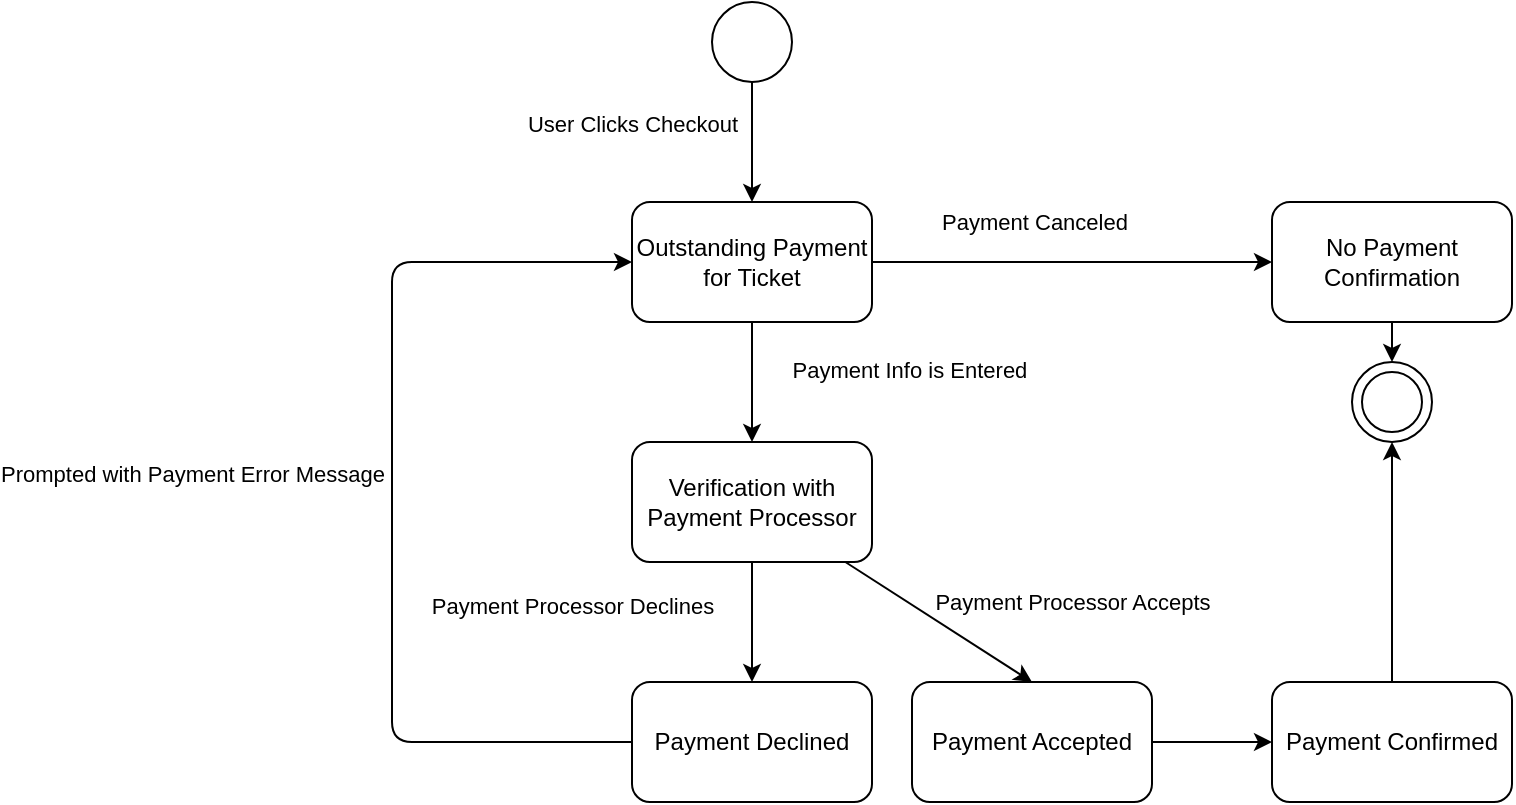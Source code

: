 <mxfile>
    <diagram id="d96ytNbZmpaW43LCZ-gs" name="Page-1">
        <mxGraphModel dx="1465" dy="1097" grid="1" gridSize="10" guides="1" tooltips="1" connect="1" arrows="1" fold="1" page="1" pageScale="1" pageWidth="850" pageHeight="1100" background="#ffffff" math="0" shadow="0">
            <root>
                <mxCell id="0"/>
                <mxCell id="1" parent="0"/>
                <mxCell id="8" style="edgeStyle=none;html=1;strokeColor=#000000;" edge="1" parent="1" source="3">
                    <mxGeometry relative="1" as="geometry">
                        <mxPoint x="140" y="140" as="targetPoint"/>
                    </mxGeometry>
                </mxCell>
                <mxCell id="38" value="User Clicks Checkout" style="edgeLabel;html=1;align=center;verticalAlign=middle;resizable=0;points=[];fontColor=#000000;labelBackgroundColor=#FFFFFF;" vertex="1" connectable="0" parent="8">
                    <mxGeometry x="-0.425" y="1" relative="1" as="geometry">
                        <mxPoint x="-61" y="3" as="offset"/>
                    </mxGeometry>
                </mxCell>
                <mxCell id="3" value="" style="ellipse;whiteSpace=wrap;html=1;aspect=fixed;" vertex="1" parent="1">
                    <mxGeometry x="120" y="40" width="40" height="40" as="geometry"/>
                </mxCell>
                <mxCell id="4" value="" style="ellipse;whiteSpace=wrap;html=1;aspect=fixed;fillColor=none;strokeColor=#000000;" vertex="1" parent="1">
                    <mxGeometry x="440" y="220" width="40" height="40" as="geometry"/>
                </mxCell>
                <mxCell id="5" value="" style="ellipse;whiteSpace=wrap;html=1;aspect=fixed;strokeColor=#000000;fillColor=default;" vertex="1" parent="1">
                    <mxGeometry x="445" y="225" width="30" height="30" as="geometry"/>
                </mxCell>
                <mxCell id="19" style="edgeStyle=none;html=1;entryX=0.5;entryY=0;entryDx=0;entryDy=0;fontColor=#000000;strokeColor=#000000;" edge="1" parent="1" source="9" target="11">
                    <mxGeometry relative="1" as="geometry"/>
                </mxCell>
                <mxCell id="20" value="&lt;span style=&quot;background-color: rgb(255 , 255 , 255)&quot;&gt;Payment Info is Entered&amp;nbsp;&lt;/span&gt;" style="edgeLabel;html=1;align=center;verticalAlign=middle;resizable=0;points=[];fontColor=#000000;" vertex="1" connectable="0" parent="19">
                    <mxGeometry x="-0.189" y="6" relative="1" as="geometry">
                        <mxPoint x="74" y="-1" as="offset"/>
                    </mxGeometry>
                </mxCell>
                <mxCell id="22" style="edgeStyle=none;html=1;entryX=0;entryY=0.5;entryDx=0;entryDy=0;fontColor=#000000;strokeColor=#000000;" edge="1" parent="1" source="9" target="12">
                    <mxGeometry relative="1" as="geometry"/>
                </mxCell>
                <mxCell id="23" value="&lt;span style=&quot;background-color: rgb(255 , 255 , 255)&quot;&gt;Payment Canceled&lt;/span&gt;" style="edgeLabel;html=1;align=center;verticalAlign=middle;resizable=0;points=[];fontColor=#000000;" vertex="1" connectable="0" parent="22">
                    <mxGeometry x="-0.354" y="4" relative="1" as="geometry">
                        <mxPoint x="16" y="-16" as="offset"/>
                    </mxGeometry>
                </mxCell>
                <mxCell id="9" value="&lt;font color=&quot;#000000&quot;&gt;Outstanding Payment for Ticket&lt;br&gt;&lt;/font&gt;" style="rounded=1;whiteSpace=wrap;html=1;strokeColor=#000000;fillColor=#FFFFFF;" vertex="1" parent="1">
                    <mxGeometry x="80" y="140" width="120" height="60" as="geometry"/>
                </mxCell>
                <mxCell id="15" style="edgeStyle=none;html=1;entryX=0.5;entryY=0;entryDx=0;entryDy=0;fontColor=#000000;strokeColor=#000000;" edge="1" parent="1" source="11" target="13">
                    <mxGeometry relative="1" as="geometry"/>
                </mxCell>
                <mxCell id="30" value="Payment Processor Accepts" style="edgeLabel;html=1;align=center;verticalAlign=middle;resizable=0;points=[];fontColor=#000000;labelBackgroundColor=#FFFFFF;" vertex="1" connectable="0" parent="15">
                    <mxGeometry x="-0.249" relative="1" as="geometry">
                        <mxPoint x="78" y="-3" as="offset"/>
                    </mxGeometry>
                </mxCell>
                <mxCell id="16" style="edgeStyle=none;html=1;exitX=0.5;exitY=1;exitDx=0;exitDy=0;entryX=0.5;entryY=0;entryDx=0;entryDy=0;fontColor=#000000;strokeColor=#000000;" edge="1" parent="1" source="11" target="14">
                    <mxGeometry relative="1" as="geometry"/>
                </mxCell>
                <mxCell id="31" value="&lt;span style=&quot;background-color: rgb(255 , 255 , 255)&quot;&gt;Payment Processor Declines&lt;/span&gt;" style="edgeLabel;html=1;align=center;verticalAlign=middle;resizable=0;points=[];fontColor=#000000;" vertex="1" connectable="0" parent="16">
                    <mxGeometry x="-0.262" y="2" relative="1" as="geometry">
                        <mxPoint x="-92" as="offset"/>
                    </mxGeometry>
                </mxCell>
                <mxCell id="11" value="Verification with Payment Processor" style="rounded=1;whiteSpace=wrap;html=1;fontColor=#000000;strokeColor=#000000;fillColor=#FFFFFF;" vertex="1" parent="1">
                    <mxGeometry x="80" y="260" width="120" height="60" as="geometry"/>
                </mxCell>
                <mxCell id="24" style="edgeStyle=none;html=1;entryX=0.5;entryY=0;entryDx=0;entryDy=0;fontColor=#000000;strokeColor=#000000;" edge="1" parent="1" source="12" target="4">
                    <mxGeometry relative="1" as="geometry"/>
                </mxCell>
                <mxCell id="12" value="No Payment Confirmation" style="rounded=1;whiteSpace=wrap;html=1;fontColor=#000000;strokeColor=#000000;fillColor=#FFFFFF;" vertex="1" parent="1">
                    <mxGeometry x="400" y="140" width="120" height="60" as="geometry"/>
                </mxCell>
                <mxCell id="33" value="" style="edgeStyle=none;html=1;fontColor=#000000;strokeColor=#000000;" edge="1" parent="1" source="13" target="32">
                    <mxGeometry relative="1" as="geometry"/>
                </mxCell>
                <mxCell id="13" value="Payment Accepted" style="rounded=1;whiteSpace=wrap;html=1;fontColor=#000000;strokeColor=#000000;fillColor=#FFFFFF;" vertex="1" parent="1">
                    <mxGeometry x="220" y="380" width="120" height="60" as="geometry"/>
                </mxCell>
                <mxCell id="29" style="edgeStyle=none;html=1;entryX=0;entryY=0.5;entryDx=0;entryDy=0;fontColor=#000000;strokeColor=#000000;" edge="1" parent="1" source="14" target="9">
                    <mxGeometry relative="1" as="geometry">
                        <Array as="points">
                            <mxPoint x="-40" y="410"/>
                            <mxPoint x="-40" y="170"/>
                        </Array>
                    </mxGeometry>
                </mxCell>
                <mxCell id="39" value="Prompted with Payment Error Message" style="edgeLabel;html=1;align=center;verticalAlign=middle;resizable=0;points=[];fontColor=#000000;labelBackgroundColor=#FFFFFF;" vertex="1" connectable="0" parent="29">
                    <mxGeometry x="0.06" y="-2" relative="1" as="geometry">
                        <mxPoint x="-102" as="offset"/>
                    </mxGeometry>
                </mxCell>
                <mxCell id="14" value="Payment Declined" style="rounded=1;whiteSpace=wrap;html=1;fontColor=#000000;strokeColor=#000000;fillColor=#FFFFFF;" vertex="1" parent="1">
                    <mxGeometry x="80" y="380" width="120" height="60" as="geometry"/>
                </mxCell>
                <mxCell id="36" value="" style="edgeStyle=none;html=1;fontColor=#000000;strokeColor=#000000;entryX=0.5;entryY=1;entryDx=0;entryDy=0;" edge="1" parent="1" source="32" target="4">
                    <mxGeometry relative="1" as="geometry">
                        <mxPoint x="460" y="350" as="targetPoint"/>
                    </mxGeometry>
                </mxCell>
                <mxCell id="32" value="Payment Confirmed" style="whiteSpace=wrap;html=1;fillColor=#FFFFFF;strokeColor=#000000;fontColor=#000000;rounded=1;" vertex="1" parent="1">
                    <mxGeometry x="400" y="380" width="120" height="60" as="geometry"/>
                </mxCell>
            </root>
        </mxGraphModel>
    </diagram>
</mxfile>